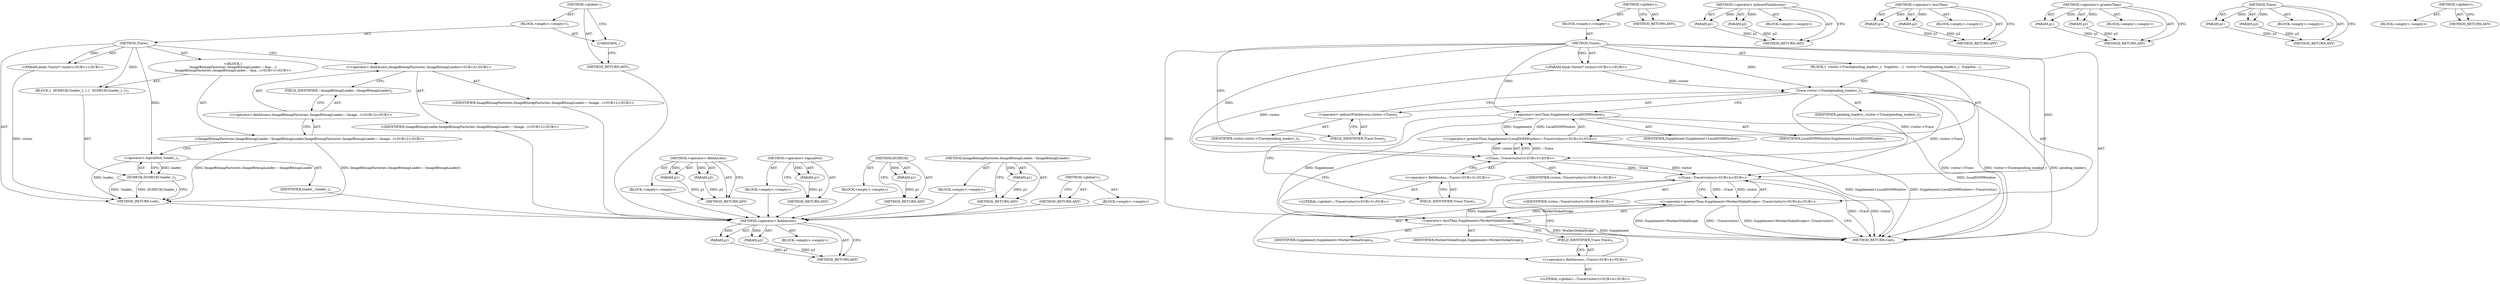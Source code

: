 digraph "&lt;global&gt;" {
vulnerable_71 [label=<(METHOD,&lt;operator&gt;.fieldAccess)>];
vulnerable_72 [label=<(PARAM,p1)>];
vulnerable_73 [label=<(PARAM,p2)>];
vulnerable_74 [label=<(BLOCK,&lt;empty&gt;,&lt;empty&gt;)>];
vulnerable_75 [label=<(METHOD_RETURN,ANY)>];
vulnerable_6 [label=<(METHOD,&lt;global&gt;)<SUB>1</SUB>>];
vulnerable_7 [label=<(BLOCK,&lt;empty&gt;,&lt;empty&gt;)<SUB>1</SUB>>];
vulnerable_8 [label=<(METHOD,Trace)<SUB>1</SUB>>];
vulnerable_9 [label="<(PARAM,blink::Visitor* visitor)<SUB>1</SUB>>"];
vulnerable_10 [label=<(BLOCK,{
  visitor-&gt;Trace(pending_loaders_);
  Supplem...,{
  visitor-&gt;Trace(pending_loaders_);
  Supplem...)<SUB>1</SUB>>];
vulnerable_11 [label=<(Trace,visitor-&gt;Trace(pending_loaders_))<SUB>2</SUB>>];
vulnerable_12 [label=<(&lt;operator&gt;.indirectFieldAccess,visitor-&gt;Trace)<SUB>2</SUB>>];
vulnerable_13 [label=<(IDENTIFIER,visitor,visitor-&gt;Trace(pending_loaders_))<SUB>2</SUB>>];
vulnerable_14 [label=<(FIELD_IDENTIFIER,Trace,Trace)<SUB>2</SUB>>];
vulnerable_15 [label=<(IDENTIFIER,pending_loaders_,visitor-&gt;Trace(pending_loaders_))<SUB>2</SUB>>];
vulnerable_16 [label="<(&lt;operator&gt;.greaterThan,Supplement&lt;LocalDOMWindow&gt;::Trace(visitor))<SUB>3</SUB>>"];
vulnerable_17 [label=<(&lt;operator&gt;.lessThan,Supplement&lt;LocalDOMWindow)<SUB>3</SUB>>];
vulnerable_18 [label=<(IDENTIFIER,Supplement,Supplement&lt;LocalDOMWindow)<SUB>3</SUB>>];
vulnerable_19 [label=<(IDENTIFIER,LocalDOMWindow,Supplement&lt;LocalDOMWindow)<SUB>3</SUB>>];
vulnerable_20 [label="<(Trace,::Trace(visitor))<SUB>3</SUB>>"];
vulnerable_21 [label="<(&lt;operator&gt;.fieldAccess,::Trace)<SUB>3</SUB>>"];
vulnerable_22 [label="<(LITERAL,&lt;global&gt;,::Trace(visitor))<SUB>3</SUB>>"];
vulnerable_23 [label=<(FIELD_IDENTIFIER,Trace,Trace)<SUB>3</SUB>>];
vulnerable_24 [label="<(IDENTIFIER,visitor,::Trace(visitor))<SUB>3</SUB>>"];
vulnerable_25 [label="<(&lt;operator&gt;.greaterThan,Supplement&lt;WorkerGlobalScope&gt;::Trace(visitor))<SUB>4</SUB>>"];
vulnerable_26 [label=<(&lt;operator&gt;.lessThan,Supplement&lt;WorkerGlobalScope)<SUB>4</SUB>>];
vulnerable_27 [label=<(IDENTIFIER,Supplement,Supplement&lt;WorkerGlobalScope)<SUB>4</SUB>>];
vulnerable_28 [label=<(IDENTIFIER,WorkerGlobalScope,Supplement&lt;WorkerGlobalScope)<SUB>4</SUB>>];
vulnerable_29 [label="<(Trace,::Trace(visitor))<SUB>4</SUB>>"];
vulnerable_30 [label="<(&lt;operator&gt;.fieldAccess,::Trace)<SUB>4</SUB>>"];
vulnerable_31 [label="<(LITERAL,&lt;global&gt;,::Trace(visitor))<SUB>4</SUB>>"];
vulnerable_32 [label=<(FIELD_IDENTIFIER,Trace,Trace)<SUB>4</SUB>>];
vulnerable_33 [label="<(IDENTIFIER,visitor,::Trace(visitor))<SUB>4</SUB>>"];
vulnerable_34 [label=<(METHOD_RETURN,void)<SUB>1</SUB>>];
vulnerable_36 [label=<(METHOD_RETURN,ANY)<SUB>1</SUB>>];
vulnerable_56 [label=<(METHOD,&lt;operator&gt;.indirectFieldAccess)>];
vulnerable_57 [label=<(PARAM,p1)>];
vulnerable_58 [label=<(PARAM,p2)>];
vulnerable_59 [label=<(BLOCK,&lt;empty&gt;,&lt;empty&gt;)>];
vulnerable_60 [label=<(METHOD_RETURN,ANY)>];
vulnerable_66 [label=<(METHOD,&lt;operator&gt;.lessThan)>];
vulnerable_67 [label=<(PARAM,p1)>];
vulnerable_68 [label=<(PARAM,p2)>];
vulnerable_69 [label=<(BLOCK,&lt;empty&gt;,&lt;empty&gt;)>];
vulnerable_70 [label=<(METHOD_RETURN,ANY)>];
vulnerable_61 [label=<(METHOD,&lt;operator&gt;.greaterThan)>];
vulnerable_62 [label=<(PARAM,p1)>];
vulnerable_63 [label=<(PARAM,p2)>];
vulnerable_64 [label=<(BLOCK,&lt;empty&gt;,&lt;empty&gt;)>];
vulnerable_65 [label=<(METHOD_RETURN,ANY)>];
vulnerable_51 [label=<(METHOD,Trace)>];
vulnerable_52 [label=<(PARAM,p1)>];
vulnerable_53 [label=<(PARAM,p2)>];
vulnerable_54 [label=<(BLOCK,&lt;empty&gt;,&lt;empty&gt;)>];
vulnerable_55 [label=<(METHOD_RETURN,ANY)>];
vulnerable_45 [label=<(METHOD,&lt;global&gt;)<SUB>1</SUB>>];
vulnerable_46 [label=<(BLOCK,&lt;empty&gt;,&lt;empty&gt;)>];
vulnerable_47 [label=<(METHOD_RETURN,ANY)>];
fixed_6 [label=<(METHOD,&lt;global&gt;)<SUB>1</SUB>>];
fixed_7 [label=<(BLOCK,&lt;empty&gt;,&lt;empty&gt;)<SUB>1</SUB>>];
fixed_8 [label=<(METHOD,Trace)<SUB>1</SUB>>];
fixed_9 [label="<(PARAM,blink::Visitor* visitor)<SUB>1</SUB>>"];
fixed_10 [label="<(BLOCK,{
ImageBitmapFactories::ImageBitmapLoader::~Ima...,{
ImageBitmapFactories::ImageBitmapLoader::~Ima...)<SUB>1</SUB>>"];
fixed_11 [label="<(ImageBitmapFactories.ImageBitmapLoader.~ImageBitmapLoader,ImageBitmapFactories::ImageBitmapLoader::~Image...)<SUB>2</SUB>>"];
fixed_12 [label="<(&lt;operator&gt;.fieldAccess,ImageBitmapFactories::ImageBitmapLoader::~Image...)<SUB>2</SUB>>"];
fixed_13 [label="<(&lt;operator&gt;.fieldAccess,ImageBitmapFactories::ImageBitmapLoader)<SUB>2</SUB>>"];
fixed_14 [label="<(IDENTIFIER,ImageBitmapFactories,ImageBitmapFactories::ImageBitmapLoader::~Image...)<SUB>2</SUB>>"];
fixed_15 [label="<(IDENTIFIER,ImageBitmapLoader,ImageBitmapFactories::ImageBitmapLoader::~Image...)<SUB>2</SUB>>"];
fixed_16 [label=<(FIELD_IDENTIFIER,~ImageBitmapLoader,~ImageBitmapLoader)<SUB>2</SUB>>];
fixed_17 [label=<(BLOCK,{
  DCHECK(!loader_);
 },{
  DCHECK(!loader_);
 })<SUB>2</SUB>>];
fixed_18 [label=<(DCHECK,DCHECK(!loader_))<SUB>3</SUB>>];
fixed_19 [label=<(&lt;operator&gt;.logicalNot,!loader_)<SUB>3</SUB>>];
fixed_20 [label=<(IDENTIFIER,loader_,!loader_)<SUB>3</SUB>>];
fixed_21 [label=<(METHOD_RETURN,void)<SUB>1</SUB>>];
fixed_23 [label=<(UNKNOWN,,)>];
fixed_24 [label=<(METHOD_RETURN,ANY)<SUB>1</SUB>>];
fixed_45 [label=<(METHOD,&lt;operator&gt;.fieldAccess)>];
fixed_46 [label=<(PARAM,p1)>];
fixed_47 [label=<(PARAM,p2)>];
fixed_48 [label=<(BLOCK,&lt;empty&gt;,&lt;empty&gt;)>];
fixed_49 [label=<(METHOD_RETURN,ANY)>];
fixed_54 [label=<(METHOD,&lt;operator&gt;.logicalNot)>];
fixed_55 [label=<(PARAM,p1)>];
fixed_56 [label=<(BLOCK,&lt;empty&gt;,&lt;empty&gt;)>];
fixed_57 [label=<(METHOD_RETURN,ANY)>];
fixed_50 [label=<(METHOD,DCHECK)>];
fixed_51 [label=<(PARAM,p1)>];
fixed_52 [label=<(BLOCK,&lt;empty&gt;,&lt;empty&gt;)>];
fixed_53 [label=<(METHOD_RETURN,ANY)>];
fixed_41 [label=<(METHOD,ImageBitmapFactories.ImageBitmapLoader.~ImageBitmapLoader)>];
fixed_42 [label=<(PARAM,p1)>];
fixed_43 [label=<(BLOCK,&lt;empty&gt;,&lt;empty&gt;)>];
fixed_44 [label=<(METHOD_RETURN,ANY)>];
fixed_35 [label=<(METHOD,&lt;global&gt;)<SUB>1</SUB>>];
fixed_36 [label=<(BLOCK,&lt;empty&gt;,&lt;empty&gt;)>];
fixed_37 [label=<(METHOD_RETURN,ANY)>];
vulnerable_71 -> vulnerable_72  [key=0, label="AST: "];
vulnerable_71 -> vulnerable_72  [key=1, label="DDG: "];
vulnerable_71 -> vulnerable_74  [key=0, label="AST: "];
vulnerable_71 -> vulnerable_73  [key=0, label="AST: "];
vulnerable_71 -> vulnerable_73  [key=1, label="DDG: "];
vulnerable_71 -> vulnerable_75  [key=0, label="AST: "];
vulnerable_71 -> vulnerable_75  [key=1, label="CFG: "];
vulnerable_72 -> vulnerable_75  [key=0, label="DDG: p1"];
vulnerable_73 -> vulnerable_75  [key=0, label="DDG: p2"];
vulnerable_6 -> vulnerable_7  [key=0, label="AST: "];
vulnerable_6 -> vulnerable_36  [key=0, label="AST: "];
vulnerable_6 -> vulnerable_36  [key=1, label="CFG: "];
vulnerable_7 -> vulnerable_8  [key=0, label="AST: "];
vulnerable_8 -> vulnerable_9  [key=0, label="AST: "];
vulnerable_8 -> vulnerable_9  [key=1, label="DDG: "];
vulnerable_8 -> vulnerable_10  [key=0, label="AST: "];
vulnerable_8 -> vulnerable_34  [key=0, label="AST: "];
vulnerable_8 -> vulnerable_14  [key=0, label="CFG: "];
vulnerable_8 -> vulnerable_11  [key=0, label="DDG: "];
vulnerable_8 -> vulnerable_17  [key=0, label="DDG: "];
vulnerable_8 -> vulnerable_20  [key=0, label="DDG: "];
vulnerable_8 -> vulnerable_26  [key=0, label="DDG: "];
vulnerable_8 -> vulnerable_29  [key=0, label="DDG: "];
vulnerable_9 -> vulnerable_11  [key=0, label="DDG: visitor"];
vulnerable_9 -> vulnerable_20  [key=0, label="DDG: visitor"];
vulnerable_10 -> vulnerable_11  [key=0, label="AST: "];
vulnerable_10 -> vulnerable_16  [key=0, label="AST: "];
vulnerable_10 -> vulnerable_25  [key=0, label="AST: "];
vulnerable_11 -> vulnerable_12  [key=0, label="AST: "];
vulnerable_11 -> vulnerable_15  [key=0, label="AST: "];
vulnerable_11 -> vulnerable_17  [key=0, label="CFG: "];
vulnerable_11 -> vulnerable_34  [key=0, label="DDG: visitor-&gt;Trace"];
vulnerable_11 -> vulnerable_34  [key=1, label="DDG: visitor-&gt;Trace(pending_loaders_)"];
vulnerable_11 -> vulnerable_34  [key=2, label="DDG: pending_loaders_"];
vulnerable_11 -> vulnerable_20  [key=0, label="DDG: visitor-&gt;Trace"];
vulnerable_11 -> vulnerable_29  [key=0, label="DDG: visitor-&gt;Trace"];
vulnerable_12 -> vulnerable_13  [key=0, label="AST: "];
vulnerable_12 -> vulnerable_14  [key=0, label="AST: "];
vulnerable_12 -> vulnerable_11  [key=0, label="CFG: "];
vulnerable_14 -> vulnerable_12  [key=0, label="CFG: "];
vulnerable_16 -> vulnerable_17  [key=0, label="AST: "];
vulnerable_16 -> vulnerable_20  [key=0, label="AST: "];
vulnerable_16 -> vulnerable_26  [key=0, label="CFG: "];
vulnerable_16 -> vulnerable_34  [key=0, label="DDG: Supplement&lt;LocalDOMWindow"];
vulnerable_16 -> vulnerable_34  [key=1, label="DDG: Supplement&lt;LocalDOMWindow&gt;::Trace(visitor)"];
vulnerable_17 -> vulnerable_18  [key=0, label="AST: "];
vulnerable_17 -> vulnerable_19  [key=0, label="AST: "];
vulnerable_17 -> vulnerable_23  [key=0, label="CFG: "];
vulnerable_17 -> vulnerable_34  [key=0, label="DDG: LocalDOMWindow"];
vulnerable_17 -> vulnerable_16  [key=0, label="DDG: Supplement"];
vulnerable_17 -> vulnerable_16  [key=1, label="DDG: LocalDOMWindow"];
vulnerable_17 -> vulnerable_26  [key=0, label="DDG: Supplement"];
vulnerable_20 -> vulnerable_21  [key=0, label="AST: "];
vulnerable_20 -> vulnerable_24  [key=0, label="AST: "];
vulnerable_20 -> vulnerable_16  [key=0, label="CFG: "];
vulnerable_20 -> vulnerable_16  [key=1, label="DDG: ::Trace"];
vulnerable_20 -> vulnerable_16  [key=2, label="DDG: visitor"];
vulnerable_20 -> vulnerable_29  [key=0, label="DDG: ::Trace"];
vulnerable_20 -> vulnerable_29  [key=1, label="DDG: visitor"];
vulnerable_21 -> vulnerable_22  [key=0, label="AST: "];
vulnerable_21 -> vulnerable_23  [key=0, label="AST: "];
vulnerable_21 -> vulnerable_20  [key=0, label="CFG: "];
vulnerable_23 -> vulnerable_21  [key=0, label="CFG: "];
vulnerable_25 -> vulnerable_26  [key=0, label="AST: "];
vulnerable_25 -> vulnerable_29  [key=0, label="AST: "];
vulnerable_25 -> vulnerable_34  [key=0, label="CFG: "];
vulnerable_25 -> vulnerable_34  [key=1, label="DDG: Supplement&lt;WorkerGlobalScope"];
vulnerable_25 -> vulnerable_34  [key=2, label="DDG: ::Trace(visitor)"];
vulnerable_25 -> vulnerable_34  [key=3, label="DDG: Supplement&lt;WorkerGlobalScope&gt;::Trace(visitor)"];
vulnerable_26 -> vulnerable_27  [key=0, label="AST: "];
vulnerable_26 -> vulnerable_28  [key=0, label="AST: "];
vulnerable_26 -> vulnerable_32  [key=0, label="CFG: "];
vulnerable_26 -> vulnerable_34  [key=0, label="DDG: Supplement"];
vulnerable_26 -> vulnerable_34  [key=1, label="DDG: WorkerGlobalScope"];
vulnerable_26 -> vulnerable_25  [key=0, label="DDG: Supplement"];
vulnerable_26 -> vulnerable_25  [key=1, label="DDG: WorkerGlobalScope"];
vulnerable_29 -> vulnerable_30  [key=0, label="AST: "];
vulnerable_29 -> vulnerable_33  [key=0, label="AST: "];
vulnerable_29 -> vulnerable_25  [key=0, label="CFG: "];
vulnerable_29 -> vulnerable_25  [key=1, label="DDG: ::Trace"];
vulnerable_29 -> vulnerable_25  [key=2, label="DDG: visitor"];
vulnerable_29 -> vulnerable_34  [key=0, label="DDG: ::Trace"];
vulnerable_29 -> vulnerable_34  [key=1, label="DDG: visitor"];
vulnerable_30 -> vulnerable_31  [key=0, label="AST: "];
vulnerable_30 -> vulnerable_32  [key=0, label="AST: "];
vulnerable_30 -> vulnerable_29  [key=0, label="CFG: "];
vulnerable_32 -> vulnerable_30  [key=0, label="CFG: "];
vulnerable_56 -> vulnerable_57  [key=0, label="AST: "];
vulnerable_56 -> vulnerable_57  [key=1, label="DDG: "];
vulnerable_56 -> vulnerable_59  [key=0, label="AST: "];
vulnerable_56 -> vulnerable_58  [key=0, label="AST: "];
vulnerable_56 -> vulnerable_58  [key=1, label="DDG: "];
vulnerable_56 -> vulnerable_60  [key=0, label="AST: "];
vulnerable_56 -> vulnerable_60  [key=1, label="CFG: "];
vulnerable_57 -> vulnerable_60  [key=0, label="DDG: p1"];
vulnerable_58 -> vulnerable_60  [key=0, label="DDG: p2"];
vulnerable_66 -> vulnerable_67  [key=0, label="AST: "];
vulnerable_66 -> vulnerable_67  [key=1, label="DDG: "];
vulnerable_66 -> vulnerable_69  [key=0, label="AST: "];
vulnerable_66 -> vulnerable_68  [key=0, label="AST: "];
vulnerable_66 -> vulnerable_68  [key=1, label="DDG: "];
vulnerable_66 -> vulnerable_70  [key=0, label="AST: "];
vulnerable_66 -> vulnerable_70  [key=1, label="CFG: "];
vulnerable_67 -> vulnerable_70  [key=0, label="DDG: p1"];
vulnerable_68 -> vulnerable_70  [key=0, label="DDG: p2"];
vulnerable_61 -> vulnerable_62  [key=0, label="AST: "];
vulnerable_61 -> vulnerable_62  [key=1, label="DDG: "];
vulnerable_61 -> vulnerable_64  [key=0, label="AST: "];
vulnerable_61 -> vulnerable_63  [key=0, label="AST: "];
vulnerable_61 -> vulnerable_63  [key=1, label="DDG: "];
vulnerable_61 -> vulnerable_65  [key=0, label="AST: "];
vulnerable_61 -> vulnerable_65  [key=1, label="CFG: "];
vulnerable_62 -> vulnerable_65  [key=0, label="DDG: p1"];
vulnerable_63 -> vulnerable_65  [key=0, label="DDG: p2"];
vulnerable_51 -> vulnerable_52  [key=0, label="AST: "];
vulnerable_51 -> vulnerable_52  [key=1, label="DDG: "];
vulnerable_51 -> vulnerable_54  [key=0, label="AST: "];
vulnerable_51 -> vulnerable_53  [key=0, label="AST: "];
vulnerable_51 -> vulnerable_53  [key=1, label="DDG: "];
vulnerable_51 -> vulnerable_55  [key=0, label="AST: "];
vulnerable_51 -> vulnerable_55  [key=1, label="CFG: "];
vulnerable_52 -> vulnerable_55  [key=0, label="DDG: p1"];
vulnerable_53 -> vulnerable_55  [key=0, label="DDG: p2"];
vulnerable_45 -> vulnerable_46  [key=0, label="AST: "];
vulnerable_45 -> vulnerable_47  [key=0, label="AST: "];
vulnerable_45 -> vulnerable_47  [key=1, label="CFG: "];
fixed_6 -> fixed_7  [key=0, label="AST: "];
fixed_6 -> fixed_24  [key=0, label="AST: "];
fixed_6 -> fixed_23  [key=0, label="CFG: "];
fixed_7 -> fixed_8  [key=0, label="AST: "];
fixed_7 -> fixed_23  [key=0, label="AST: "];
fixed_8 -> fixed_9  [key=0, label="AST: "];
fixed_8 -> fixed_9  [key=1, label="DDG: "];
fixed_8 -> fixed_10  [key=0, label="AST: "];
fixed_8 -> fixed_21  [key=0, label="AST: "];
fixed_8 -> fixed_13  [key=0, label="CFG: "];
fixed_8 -> fixed_17  [key=0, label="DDG: "];
fixed_8 -> fixed_19  [key=0, label="DDG: "];
fixed_9 -> fixed_21  [key=0, label="DDG: visitor"];
fixed_10 -> fixed_11  [key=0, label="AST: "];
fixed_10 -> fixed_17  [key=0, label="AST: "];
fixed_11 -> fixed_12  [key=0, label="AST: "];
fixed_11 -> fixed_19  [key=0, label="CFG: "];
fixed_11 -> fixed_21  [key=0, label="DDG: ImageBitmapFactories::ImageBitmapLoader::~ImageBitmapLoader"];
fixed_11 -> fixed_21  [key=1, label="DDG: ImageBitmapFactories::ImageBitmapLoader::~ImageBitmapLoader()"];
fixed_12 -> fixed_13  [key=0, label="AST: "];
fixed_12 -> fixed_16  [key=0, label="AST: "];
fixed_12 -> fixed_11  [key=0, label="CFG: "];
fixed_13 -> fixed_14  [key=0, label="AST: "];
fixed_13 -> fixed_15  [key=0, label="AST: "];
fixed_13 -> fixed_16  [key=0, label="CFG: "];
fixed_14 -> vulnerable_71  [key=0];
fixed_15 -> vulnerable_71  [key=0];
fixed_16 -> fixed_12  [key=0, label="CFG: "];
fixed_17 -> fixed_18  [key=0, label="AST: "];
fixed_18 -> fixed_19  [key=0, label="AST: "];
fixed_18 -> fixed_21  [key=0, label="CFG: "];
fixed_18 -> fixed_21  [key=1, label="DDG: !loader_"];
fixed_18 -> fixed_21  [key=2, label="DDG: DCHECK(!loader_)"];
fixed_19 -> fixed_20  [key=0, label="AST: "];
fixed_19 -> fixed_18  [key=0, label="CFG: "];
fixed_19 -> fixed_18  [key=1, label="DDG: loader_"];
fixed_19 -> fixed_21  [key=0, label="DDG: loader_"];
fixed_20 -> vulnerable_71  [key=0];
fixed_21 -> vulnerable_71  [key=0];
fixed_23 -> fixed_24  [key=0, label="CFG: "];
fixed_24 -> vulnerable_71  [key=0];
fixed_45 -> fixed_46  [key=0, label="AST: "];
fixed_45 -> fixed_46  [key=1, label="DDG: "];
fixed_45 -> fixed_48  [key=0, label="AST: "];
fixed_45 -> fixed_47  [key=0, label="AST: "];
fixed_45 -> fixed_47  [key=1, label="DDG: "];
fixed_45 -> fixed_49  [key=0, label="AST: "];
fixed_45 -> fixed_49  [key=1, label="CFG: "];
fixed_46 -> fixed_49  [key=0, label="DDG: p1"];
fixed_47 -> fixed_49  [key=0, label="DDG: p2"];
fixed_48 -> vulnerable_71  [key=0];
fixed_49 -> vulnerable_71  [key=0];
fixed_54 -> fixed_55  [key=0, label="AST: "];
fixed_54 -> fixed_55  [key=1, label="DDG: "];
fixed_54 -> fixed_56  [key=0, label="AST: "];
fixed_54 -> fixed_57  [key=0, label="AST: "];
fixed_54 -> fixed_57  [key=1, label="CFG: "];
fixed_55 -> fixed_57  [key=0, label="DDG: p1"];
fixed_56 -> vulnerable_71  [key=0];
fixed_57 -> vulnerable_71  [key=0];
fixed_50 -> fixed_51  [key=0, label="AST: "];
fixed_50 -> fixed_51  [key=1, label="DDG: "];
fixed_50 -> fixed_52  [key=0, label="AST: "];
fixed_50 -> fixed_53  [key=0, label="AST: "];
fixed_50 -> fixed_53  [key=1, label="CFG: "];
fixed_51 -> fixed_53  [key=0, label="DDG: p1"];
fixed_52 -> vulnerable_71  [key=0];
fixed_53 -> vulnerable_71  [key=0];
fixed_41 -> fixed_42  [key=0, label="AST: "];
fixed_41 -> fixed_42  [key=1, label="DDG: "];
fixed_41 -> fixed_43  [key=0, label="AST: "];
fixed_41 -> fixed_44  [key=0, label="AST: "];
fixed_41 -> fixed_44  [key=1, label="CFG: "];
fixed_42 -> fixed_44  [key=0, label="DDG: p1"];
fixed_43 -> vulnerable_71  [key=0];
fixed_44 -> vulnerable_71  [key=0];
fixed_35 -> fixed_36  [key=0, label="AST: "];
fixed_35 -> fixed_37  [key=0, label="AST: "];
fixed_35 -> fixed_37  [key=1, label="CFG: "];
fixed_36 -> vulnerable_71  [key=0];
fixed_37 -> vulnerable_71  [key=0];
}

